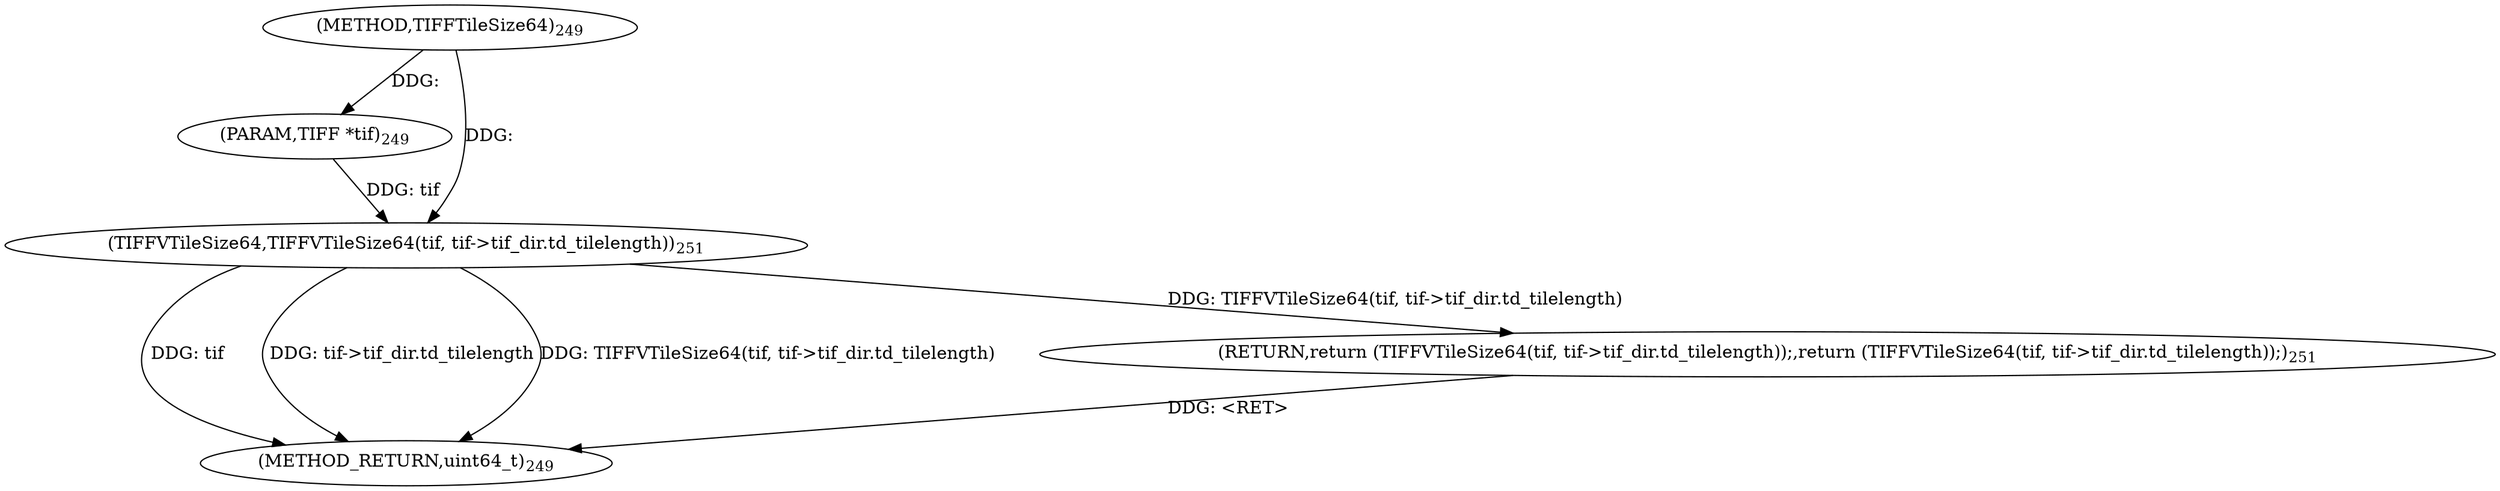 digraph "TIFFTileSize64" {  
"29924" [label = <(METHOD,TIFFTileSize64)<SUB>249</SUB>> ]
"29935" [label = <(METHOD_RETURN,uint64_t)<SUB>249</SUB>> ]
"29925" [label = <(PARAM,TIFF *tif)<SUB>249</SUB>> ]
"29927" [label = <(RETURN,return (TIFFVTileSize64(tif, tif-&gt;tif_dir.td_tilelength));,return (TIFFVTileSize64(tif, tif-&gt;tif_dir.td_tilelength));)<SUB>251</SUB>> ]
"29928" [label = <(TIFFVTileSize64,TIFFVTileSize64(tif, tif-&gt;tif_dir.td_tilelength))<SUB>251</SUB>> ]
  "29927" -> "29935"  [ label = "DDG: &lt;RET&gt;"] 
  "29928" -> "29935"  [ label = "DDG: tif"] 
  "29928" -> "29935"  [ label = "DDG: tif-&gt;tif_dir.td_tilelength"] 
  "29928" -> "29935"  [ label = "DDG: TIFFVTileSize64(tif, tif-&gt;tif_dir.td_tilelength)"] 
  "29924" -> "29925"  [ label = "DDG: "] 
  "29928" -> "29927"  [ label = "DDG: TIFFVTileSize64(tif, tif-&gt;tif_dir.td_tilelength)"] 
  "29925" -> "29928"  [ label = "DDG: tif"] 
  "29924" -> "29928"  [ label = "DDG: "] 
}
